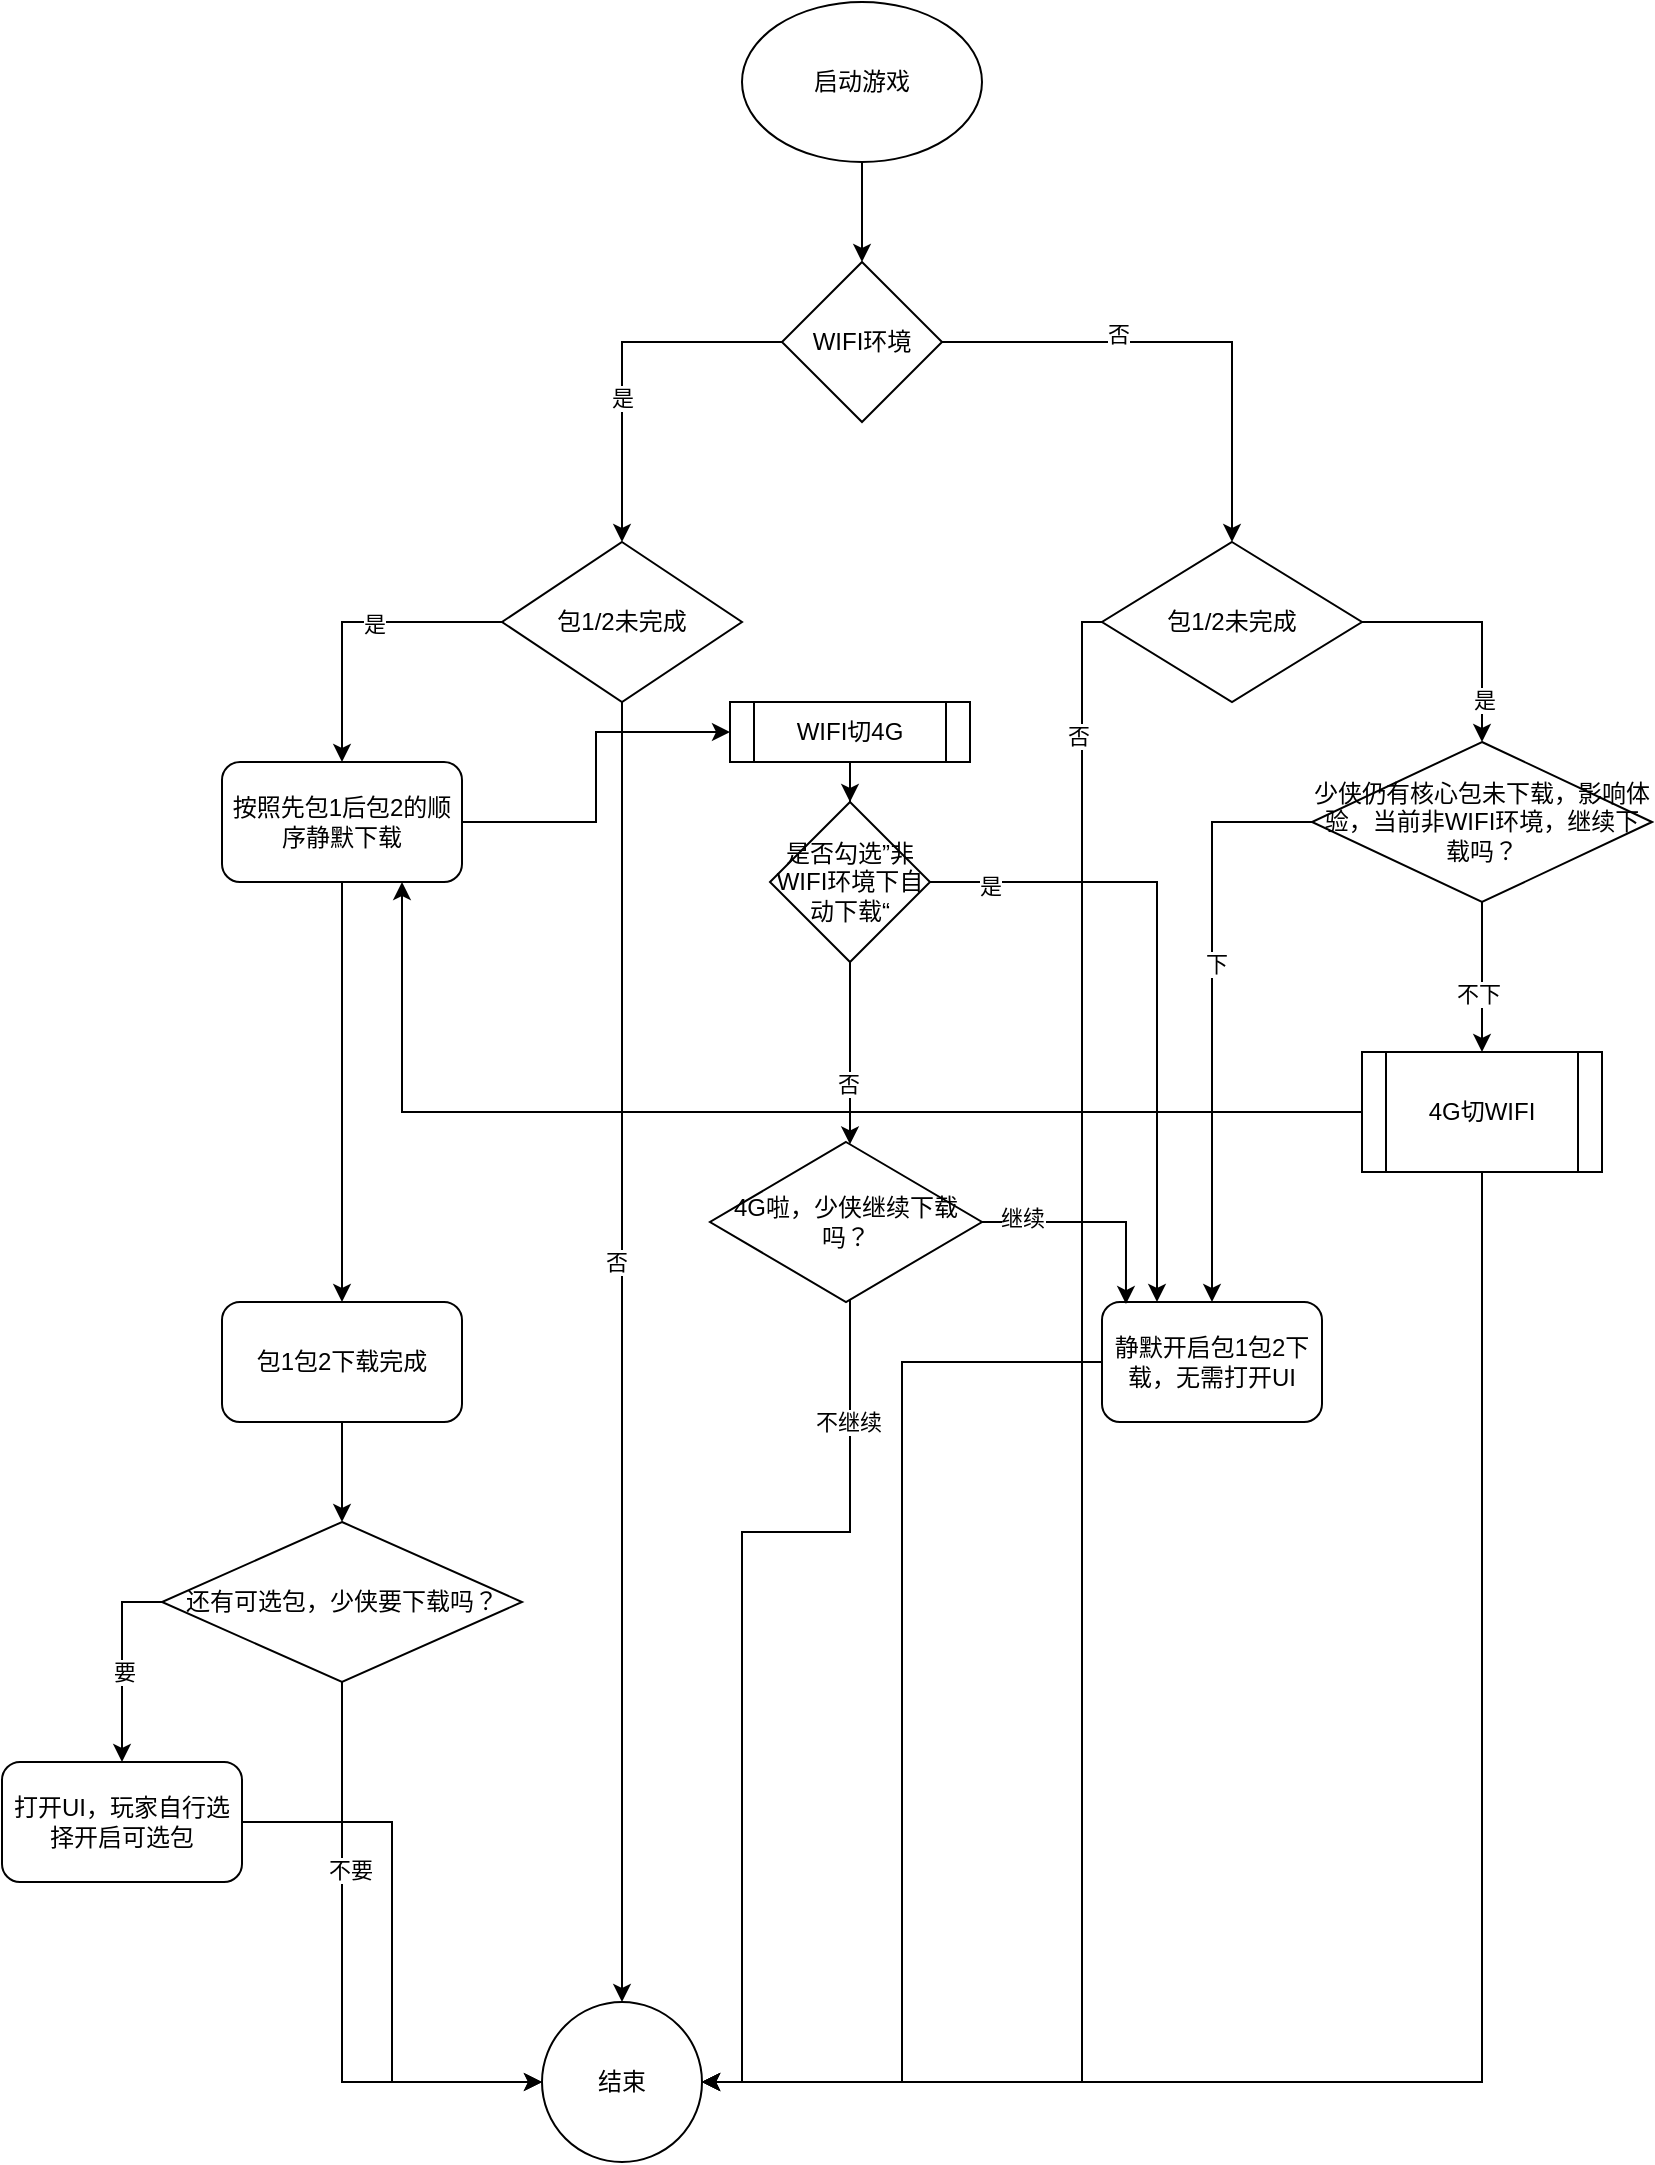 <mxfile version="14.9.4" type="github"><diagram id="gmtV4VzUjcJSFmh5QUHZ" name="Page-1"><mxGraphModel dx="1993" dy="762" grid="1" gridSize="10" guides="1" tooltips="1" connect="1" arrows="1" fold="1" page="1" pageScale="1" pageWidth="827" pageHeight="1169" math="0" shadow="0"><root><mxCell id="0"/><mxCell id="1" parent="0"/><mxCell id="ROGprodvWCmXennJARVR-3" style="edgeStyle=orthogonalEdgeStyle;rounded=0;orthogonalLoop=1;jettySize=auto;html=1;exitX=0.5;exitY=1;exitDx=0;exitDy=0;entryX=0.5;entryY=0;entryDx=0;entryDy=0;" edge="1" parent="1" source="ROGprodvWCmXennJARVR-1" target="ROGprodvWCmXennJARVR-2"><mxGeometry relative="1" as="geometry"/></mxCell><mxCell id="ROGprodvWCmXennJARVR-1" value="启动游戏" style="ellipse;whiteSpace=wrap;html=1;" vertex="1" parent="1"><mxGeometry x="360" y="60" width="120" height="80" as="geometry"/></mxCell><mxCell id="ROGprodvWCmXennJARVR-5" style="edgeStyle=orthogonalEdgeStyle;rounded=0;orthogonalLoop=1;jettySize=auto;html=1;exitX=0;exitY=0.5;exitDx=0;exitDy=0;entryX=0.5;entryY=0;entryDx=0;entryDy=0;" edge="1" parent="1" source="ROGprodvWCmXennJARVR-2" target="ROGprodvWCmXennJARVR-4"><mxGeometry relative="1" as="geometry"/></mxCell><mxCell id="ROGprodvWCmXennJARVR-6" value="是" style="edgeLabel;html=1;align=center;verticalAlign=middle;resizable=0;points=[];" vertex="1" connectable="0" parent="ROGprodvWCmXennJARVR-5"><mxGeometry x="0.2" relative="1" as="geometry"><mxPoint as="offset"/></mxGeometry></mxCell><mxCell id="ROGprodvWCmXennJARVR-24" style="edgeStyle=orthogonalEdgeStyle;rounded=0;orthogonalLoop=1;jettySize=auto;html=1;exitX=1;exitY=0.5;exitDx=0;exitDy=0;entryX=0.5;entryY=0;entryDx=0;entryDy=0;" edge="1" parent="1" source="ROGprodvWCmXennJARVR-2" target="ROGprodvWCmXennJARVR-23"><mxGeometry relative="1" as="geometry"/></mxCell><mxCell id="ROGprodvWCmXennJARVR-25" value="否" style="edgeLabel;html=1;align=center;verticalAlign=middle;resizable=0;points=[];" vertex="1" connectable="0" parent="ROGprodvWCmXennJARVR-24"><mxGeometry x="-0.282" y="4" relative="1" as="geometry"><mxPoint as="offset"/></mxGeometry></mxCell><mxCell id="ROGprodvWCmXennJARVR-2" value="WIFI环境" style="rhombus;whiteSpace=wrap;html=1;" vertex="1" parent="1"><mxGeometry x="380" y="190" width="80" height="80" as="geometry"/></mxCell><mxCell id="ROGprodvWCmXennJARVR-8" style="edgeStyle=orthogonalEdgeStyle;rounded=0;orthogonalLoop=1;jettySize=auto;html=1;exitX=0;exitY=0.5;exitDx=0;exitDy=0;" edge="1" parent="1" source="ROGprodvWCmXennJARVR-4" target="ROGprodvWCmXennJARVR-7"><mxGeometry relative="1" as="geometry"/></mxCell><mxCell id="ROGprodvWCmXennJARVR-11" value="是" style="edgeLabel;html=1;align=center;verticalAlign=middle;resizable=0;points=[];" vertex="1" connectable="0" parent="ROGprodvWCmXennJARVR-8"><mxGeometry x="-0.147" y="1" relative="1" as="geometry"><mxPoint as="offset"/></mxGeometry></mxCell><mxCell id="ROGprodvWCmXennJARVR-10" style="edgeStyle=orthogonalEdgeStyle;rounded=0;orthogonalLoop=1;jettySize=auto;html=1;exitX=0.5;exitY=1;exitDx=0;exitDy=0;" edge="1" parent="1" source="ROGprodvWCmXennJARVR-4" target="ROGprodvWCmXennJARVR-9"><mxGeometry relative="1" as="geometry"/></mxCell><mxCell id="ROGprodvWCmXennJARVR-12" value="否" style="edgeLabel;html=1;align=center;verticalAlign=middle;resizable=0;points=[];" vertex="1" connectable="0" parent="ROGprodvWCmXennJARVR-10"><mxGeometry x="-0.138" y="-3" relative="1" as="geometry"><mxPoint as="offset"/></mxGeometry></mxCell><mxCell id="ROGprodvWCmXennJARVR-4" value="包1/2未完成" style="rhombus;whiteSpace=wrap;html=1;" vertex="1" parent="1"><mxGeometry x="240" y="330" width="120" height="80" as="geometry"/></mxCell><mxCell id="ROGprodvWCmXennJARVR-14" style="edgeStyle=orthogonalEdgeStyle;rounded=0;orthogonalLoop=1;jettySize=auto;html=1;exitX=0.5;exitY=1;exitDx=0;exitDy=0;entryX=0.5;entryY=0;entryDx=0;entryDy=0;" edge="1" parent="1" source="ROGprodvWCmXennJARVR-7" target="ROGprodvWCmXennJARVR-13"><mxGeometry relative="1" as="geometry"/></mxCell><mxCell id="ROGprodvWCmXennJARVR-42" style="edgeStyle=orthogonalEdgeStyle;rounded=0;orthogonalLoop=1;jettySize=auto;html=1;" edge="1" parent="1" source="ROGprodvWCmXennJARVR-7" target="ROGprodvWCmXennJARVR-41"><mxGeometry relative="1" as="geometry"/></mxCell><mxCell id="ROGprodvWCmXennJARVR-7" value="按照先包1后包2的顺序静默下载" style="rounded=1;whiteSpace=wrap;html=1;" vertex="1" parent="1"><mxGeometry x="100" y="440" width="120" height="60" as="geometry"/></mxCell><mxCell id="ROGprodvWCmXennJARVR-9" value="结束" style="ellipse;whiteSpace=wrap;html=1;aspect=fixed;" vertex="1" parent="1"><mxGeometry x="260" y="1060" width="80" height="80" as="geometry"/></mxCell><mxCell id="ROGprodvWCmXennJARVR-16" style="edgeStyle=orthogonalEdgeStyle;rounded=0;orthogonalLoop=1;jettySize=auto;html=1;exitX=0.5;exitY=1;exitDx=0;exitDy=0;entryX=0.5;entryY=0;entryDx=0;entryDy=0;" edge="1" parent="1" source="ROGprodvWCmXennJARVR-13" target="ROGprodvWCmXennJARVR-15"><mxGeometry relative="1" as="geometry"/></mxCell><mxCell id="ROGprodvWCmXennJARVR-13" value="包1包2下载完成" style="rounded=1;whiteSpace=wrap;html=1;" vertex="1" parent="1"><mxGeometry x="100" y="710" width="120" height="60" as="geometry"/></mxCell><mxCell id="ROGprodvWCmXennJARVR-18" style="edgeStyle=orthogonalEdgeStyle;rounded=0;orthogonalLoop=1;jettySize=auto;html=1;exitX=0;exitY=0.5;exitDx=0;exitDy=0;" edge="1" parent="1" source="ROGprodvWCmXennJARVR-15" target="ROGprodvWCmXennJARVR-17"><mxGeometry relative="1" as="geometry"/></mxCell><mxCell id="ROGprodvWCmXennJARVR-19" value="要" style="edgeLabel;html=1;align=center;verticalAlign=middle;resizable=0;points=[];" vertex="1" connectable="0" parent="ROGprodvWCmXennJARVR-18"><mxGeometry x="0.096" y="1" relative="1" as="geometry"><mxPoint as="offset"/></mxGeometry></mxCell><mxCell id="ROGprodvWCmXennJARVR-20" style="edgeStyle=orthogonalEdgeStyle;rounded=0;orthogonalLoop=1;jettySize=auto;html=1;exitX=0.5;exitY=1;exitDx=0;exitDy=0;entryX=0;entryY=0.5;entryDx=0;entryDy=0;" edge="1" parent="1" source="ROGprodvWCmXennJARVR-15" target="ROGprodvWCmXennJARVR-9"><mxGeometry relative="1" as="geometry"/></mxCell><mxCell id="ROGprodvWCmXennJARVR-21" value="不要" style="edgeLabel;html=1;align=center;verticalAlign=middle;resizable=0;points=[];" vertex="1" connectable="0" parent="ROGprodvWCmXennJARVR-20"><mxGeometry x="-0.377" y="4" relative="1" as="geometry"><mxPoint as="offset"/></mxGeometry></mxCell><mxCell id="ROGprodvWCmXennJARVR-15" value="还有可选包，少侠要下载吗？" style="rhombus;whiteSpace=wrap;html=1;" vertex="1" parent="1"><mxGeometry x="70" y="820" width="180" height="80" as="geometry"/></mxCell><mxCell id="ROGprodvWCmXennJARVR-22" style="edgeStyle=orthogonalEdgeStyle;rounded=0;orthogonalLoop=1;jettySize=auto;html=1;entryX=0;entryY=0.5;entryDx=0;entryDy=0;" edge="1" parent="1" source="ROGprodvWCmXennJARVR-17" target="ROGprodvWCmXennJARVR-9"><mxGeometry relative="1" as="geometry"/></mxCell><mxCell id="ROGprodvWCmXennJARVR-17" value="打开UI，玩家自行选择开启可选包" style="rounded=1;whiteSpace=wrap;html=1;" vertex="1" parent="1"><mxGeometry x="-10" y="940" width="120" height="60" as="geometry"/></mxCell><mxCell id="ROGprodvWCmXennJARVR-29" style="edgeStyle=orthogonalEdgeStyle;rounded=0;orthogonalLoop=1;jettySize=auto;html=1;exitX=1;exitY=0.5;exitDx=0;exitDy=0;entryX=0.5;entryY=0;entryDx=0;entryDy=0;" edge="1" parent="1" source="ROGprodvWCmXennJARVR-23" target="ROGprodvWCmXennJARVR-28"><mxGeometry relative="1" as="geometry"/></mxCell><mxCell id="ROGprodvWCmXennJARVR-30" value="是" style="edgeLabel;html=1;align=center;verticalAlign=middle;resizable=0;points=[];" vertex="1" connectable="0" parent="ROGprodvWCmXennJARVR-29"><mxGeometry x="0.646" y="1" relative="1" as="geometry"><mxPoint as="offset"/></mxGeometry></mxCell><mxCell id="ROGprodvWCmXennJARVR-50" style="edgeStyle=orthogonalEdgeStyle;rounded=0;orthogonalLoop=1;jettySize=auto;html=1;entryX=1;entryY=0.5;entryDx=0;entryDy=0;" edge="1" parent="1" source="ROGprodvWCmXennJARVR-23" target="ROGprodvWCmXennJARVR-9"><mxGeometry relative="1" as="geometry"><Array as="points"><mxPoint x="530" y="370"/><mxPoint x="530" y="1100"/></Array></mxGeometry></mxCell><mxCell id="ROGprodvWCmXennJARVR-51" value="否" style="edgeLabel;html=1;align=center;verticalAlign=middle;resizable=0;points=[];" vertex="1" connectable="0" parent="ROGprodvWCmXennJARVR-50"><mxGeometry x="-0.856" y="-2" relative="1" as="geometry"><mxPoint as="offset"/></mxGeometry></mxCell><mxCell id="ROGprodvWCmXennJARVR-23" value="包1/2未完成" style="rhombus;whiteSpace=wrap;html=1;" vertex="1" parent="1"><mxGeometry x="540" y="330" width="130" height="80" as="geometry"/></mxCell><mxCell id="ROGprodvWCmXennJARVR-32" style="edgeStyle=orthogonalEdgeStyle;rounded=0;orthogonalLoop=1;jettySize=auto;html=1;exitX=0;exitY=0.5;exitDx=0;exitDy=0;entryX=0.5;entryY=0;entryDx=0;entryDy=0;" edge="1" parent="1" source="ROGprodvWCmXennJARVR-28" target="ROGprodvWCmXennJARVR-31"><mxGeometry relative="1" as="geometry"/></mxCell><mxCell id="ROGprodvWCmXennJARVR-33" value="下" style="edgeLabel;html=1;align=center;verticalAlign=middle;resizable=0;points=[];" vertex="1" connectable="0" parent="ROGprodvWCmXennJARVR-32"><mxGeometry x="-0.167" y="2" relative="1" as="geometry"><mxPoint as="offset"/></mxGeometry></mxCell><mxCell id="ROGprodvWCmXennJARVR-54" style="edgeStyle=orthogonalEdgeStyle;rounded=0;orthogonalLoop=1;jettySize=auto;html=1;entryX=0.5;entryY=0;entryDx=0;entryDy=0;" edge="1" parent="1" source="ROGprodvWCmXennJARVR-28" target="ROGprodvWCmXennJARVR-53"><mxGeometry relative="1" as="geometry"/></mxCell><mxCell id="ROGprodvWCmXennJARVR-55" value="不下" style="edgeLabel;html=1;align=center;verticalAlign=middle;resizable=0;points=[];" vertex="1" connectable="0" parent="ROGprodvWCmXennJARVR-54"><mxGeometry x="0.214" y="-2" relative="1" as="geometry"><mxPoint as="offset"/></mxGeometry></mxCell><mxCell id="ROGprodvWCmXennJARVR-28" value="少侠仍有核心包未下载，影响体验，当前非WIFI环境，继续下载吗？" style="rhombus;whiteSpace=wrap;html=1;" vertex="1" parent="1"><mxGeometry x="645" y="430" width="170" height="80" as="geometry"/></mxCell><mxCell id="ROGprodvWCmXennJARVR-34" style="edgeStyle=orthogonalEdgeStyle;rounded=0;orthogonalLoop=1;jettySize=auto;html=1;entryX=1;entryY=0.5;entryDx=0;entryDy=0;" edge="1" parent="1" source="ROGprodvWCmXennJARVR-31" target="ROGprodvWCmXennJARVR-9"><mxGeometry relative="1" as="geometry"/></mxCell><mxCell id="ROGprodvWCmXennJARVR-31" value="静默开启包1包2下载，无需打开UI" style="rounded=1;whiteSpace=wrap;html=1;" vertex="1" parent="1"><mxGeometry x="540" y="710" width="110" height="60" as="geometry"/></mxCell><mxCell id="ROGprodvWCmXennJARVR-60" style="edgeStyle=orthogonalEdgeStyle;rounded=0;orthogonalLoop=1;jettySize=auto;html=1;exitX=0.5;exitY=1;exitDx=0;exitDy=0;" edge="1" parent="1" source="ROGprodvWCmXennJARVR-41" target="ROGprodvWCmXennJARVR-59"><mxGeometry relative="1" as="geometry"/></mxCell><mxCell id="ROGprodvWCmXennJARVR-41" value="WIFI切4G" style="shape=process;whiteSpace=wrap;html=1;backgroundOutline=1;" vertex="1" parent="1"><mxGeometry x="354" y="410" width="120" height="30" as="geometry"/></mxCell><mxCell id="ROGprodvWCmXennJARVR-47" style="edgeStyle=orthogonalEdgeStyle;rounded=0;orthogonalLoop=1;jettySize=auto;html=1;entryX=1;entryY=0.5;entryDx=0;entryDy=0;" edge="1" parent="1" source="ROGprodvWCmXennJARVR-43" target="ROGprodvWCmXennJARVR-9"><mxGeometry relative="1" as="geometry"><Array as="points"><mxPoint x="414" y="825"/><mxPoint x="360" y="825"/><mxPoint x="360" y="1100"/></Array></mxGeometry></mxCell><mxCell id="ROGprodvWCmXennJARVR-48" value="不继续" style="edgeLabel;html=1;align=center;verticalAlign=middle;resizable=0;points=[];" vertex="1" connectable="0" parent="ROGprodvWCmXennJARVR-47"><mxGeometry x="-0.74" y="-1" relative="1" as="geometry"><mxPoint as="offset"/></mxGeometry></mxCell><mxCell id="ROGprodvWCmXennJARVR-66" style="edgeStyle=orthogonalEdgeStyle;rounded=0;orthogonalLoop=1;jettySize=auto;html=1;exitX=1;exitY=0.5;exitDx=0;exitDy=0;entryX=0.109;entryY=0.017;entryDx=0;entryDy=0;entryPerimeter=0;" edge="1" parent="1" source="ROGprodvWCmXennJARVR-43" target="ROGprodvWCmXennJARVR-31"><mxGeometry relative="1" as="geometry"/></mxCell><mxCell id="ROGprodvWCmXennJARVR-67" value="继续" style="edgeLabel;html=1;align=center;verticalAlign=middle;resizable=0;points=[];" vertex="1" connectable="0" parent="ROGprodvWCmXennJARVR-66"><mxGeometry x="-0.788" y="2" relative="1" as="geometry"><mxPoint x="8" as="offset"/></mxGeometry></mxCell><mxCell id="ROGprodvWCmXennJARVR-43" value="4G啦，少侠继续下载吗？" style="rhombus;whiteSpace=wrap;html=1;" vertex="1" parent="1"><mxGeometry x="344" y="630" width="136" height="80" as="geometry"/></mxCell><mxCell id="ROGprodvWCmXennJARVR-69" style="edgeStyle=orthogonalEdgeStyle;rounded=0;orthogonalLoop=1;jettySize=auto;html=1;entryX=1;entryY=0.5;entryDx=0;entryDy=0;" edge="1" parent="1" source="ROGprodvWCmXennJARVR-53" target="ROGprodvWCmXennJARVR-9"><mxGeometry relative="1" as="geometry"><Array as="points"><mxPoint x="730" y="1100"/></Array></mxGeometry></mxCell><mxCell id="ROGprodvWCmXennJARVR-70" style="edgeStyle=orthogonalEdgeStyle;rounded=0;orthogonalLoop=1;jettySize=auto;html=1;entryX=0.75;entryY=1;entryDx=0;entryDy=0;" edge="1" parent="1" source="ROGprodvWCmXennJARVR-53" target="ROGprodvWCmXennJARVR-7"><mxGeometry relative="1" as="geometry"/></mxCell><mxCell id="ROGprodvWCmXennJARVR-53" value="4G切WIFI" style="shape=process;whiteSpace=wrap;html=1;backgroundOutline=1;" vertex="1" parent="1"><mxGeometry x="670" y="585" width="120" height="60" as="geometry"/></mxCell><mxCell id="ROGprodvWCmXennJARVR-62" style="edgeStyle=orthogonalEdgeStyle;rounded=0;orthogonalLoop=1;jettySize=auto;html=1;exitX=1;exitY=0.5;exitDx=0;exitDy=0;entryX=0.25;entryY=0;entryDx=0;entryDy=0;" edge="1" parent="1" source="ROGprodvWCmXennJARVR-59" target="ROGprodvWCmXennJARVR-31"><mxGeometry relative="1" as="geometry"/></mxCell><mxCell id="ROGprodvWCmXennJARVR-63" value="是" style="edgeLabel;html=1;align=center;verticalAlign=middle;resizable=0;points=[];" vertex="1" connectable="0" parent="ROGprodvWCmXennJARVR-62"><mxGeometry x="-0.815" y="-2" relative="1" as="geometry"><mxPoint as="offset"/></mxGeometry></mxCell><mxCell id="ROGprodvWCmXennJARVR-64" style="edgeStyle=orthogonalEdgeStyle;rounded=0;orthogonalLoop=1;jettySize=auto;html=1;" edge="1" parent="1" source="ROGprodvWCmXennJARVR-59" target="ROGprodvWCmXennJARVR-43"><mxGeometry relative="1" as="geometry"><Array as="points"><mxPoint x="414" y="590"/><mxPoint x="414" y="590"/></Array></mxGeometry></mxCell><mxCell id="ROGprodvWCmXennJARVR-65" value="否" style="edgeLabel;html=1;align=center;verticalAlign=middle;resizable=0;points=[];" vertex="1" connectable="0" parent="ROGprodvWCmXennJARVR-64"><mxGeometry x="0.333" y="-1" relative="1" as="geometry"><mxPoint as="offset"/></mxGeometry></mxCell><mxCell id="ROGprodvWCmXennJARVR-59" value="是否勾选”非WIFI环境下自动下载“" style="rhombus;whiteSpace=wrap;html=1;" vertex="1" parent="1"><mxGeometry x="374" y="460" width="80" height="80" as="geometry"/></mxCell></root></mxGraphModel></diagram></mxfile>